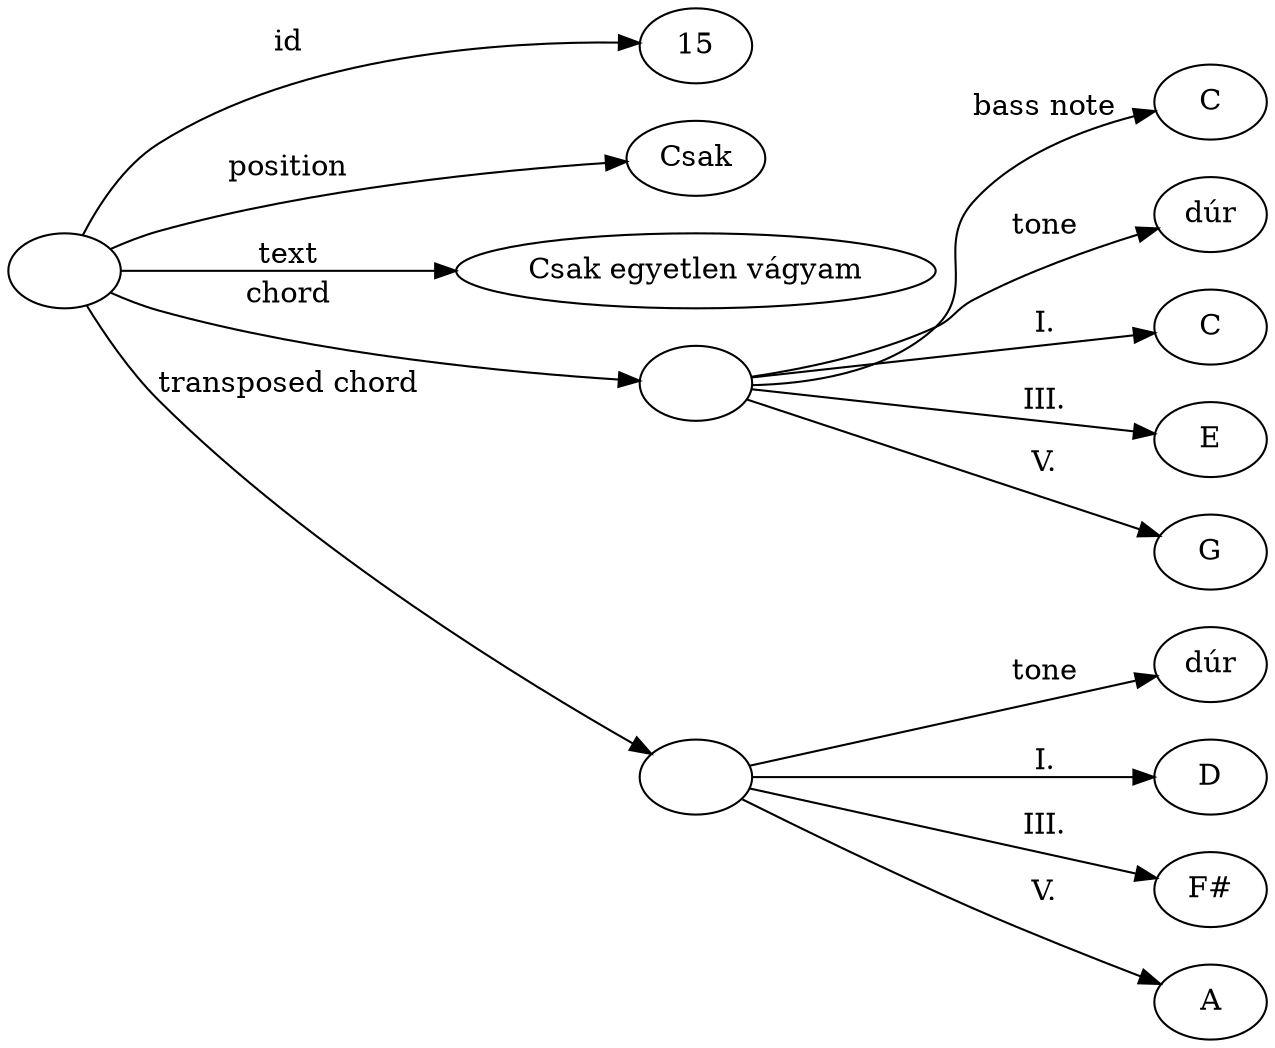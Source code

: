 digraph g {
    rankdir=LR
    Segment [label=""]
    ID [label="15"]
    Position [label="Csak"]
    Text [label="Csak egyetlen vágyam"]
    Bass_note [label="C"]
    Chord [label=""]
    Tone [label="dúr"]
    Deg1 [label="C"]
    Deg3 [label="E"]
    Deg5 [label="G"]
    T_Chord [label=""]
    T_Tone [label="dúr"]
    T_Deg1 [label="D"]
    T_Deg3 [label="F#"]
    T_Deg5 [label="A"]
    Segment -> ID [label="id"]
    Segment -> Position [label="position"]
    Segment -> Text [label="text"]
    Segment -> T_Chord [label="transposed chord"]
    Segment -> Chord [label="chord"]
    Chord -> Tone [label="tone"]
    Chord -> Deg1 [label="I."]
    Chord -> Deg3 [label="III."]
    Chord -> Deg5 [label="V."]
    Chord -> Bass_note [label="bass note"]
    T_Chord -> T_Tone [label="tone"]
    T_Chord -> T_Deg1 [label="I."]
    T_Chord -> T_Deg3 [label="III."]
    T_Chord -> T_Deg5 [label="V."]
}
